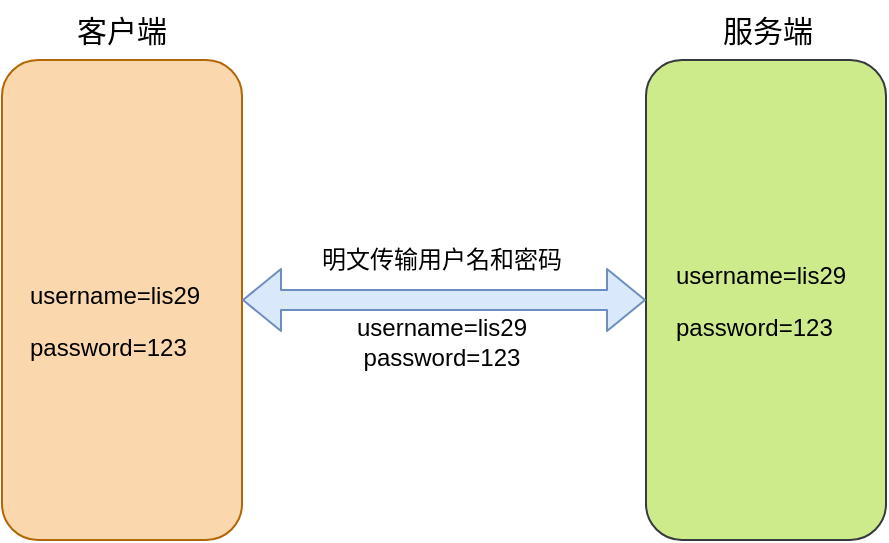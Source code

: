 <mxfile>
    <diagram id="f0R_gTmEbICUevjb02AO" name="http明文传输">
        <mxGraphModel dx="1058" dy="669" grid="1" gridSize="10" guides="1" tooltips="1" connect="1" arrows="1" fold="1" page="1" pageScale="1" pageWidth="827" pageHeight="1169" math="0" shadow="0">
            <root>
                <mxCell id="kDPMOWYQrUD8QyIsPTHs-0"/>
                <mxCell id="kDPMOWYQrUD8QyIsPTHs-1" parent="kDPMOWYQrUD8QyIsPTHs-0"/>
                <mxCell id="QmeGcUXVcKmXf-QaNLtk-20" style="edgeStyle=none;html=1;exitX=0.5;exitY=1;exitDx=0;exitDy=0;entryX=0.5;entryY=0;entryDx=0;entryDy=0;fontSize=14;fontColor=#99FF99;" parent="kDPMOWYQrUD8QyIsPTHs-1" edge="1">
                    <mxGeometry relative="1" as="geometry">
                        <mxPoint x="140" y="441" as="targetPoint"/>
                    </mxGeometry>
                </mxCell>
                <mxCell id="JwDkUBS2097RfAlYIRlh-12" value="" style="edgeStyle=none;html=1;fontColor=#000000;" parent="kDPMOWYQrUD8QyIsPTHs-1" edge="1">
                    <mxGeometry relative="1" as="geometry">
                        <mxPoint x="140" y="546" as="targetPoint"/>
                    </mxGeometry>
                </mxCell>
                <mxCell id="MqwLXj8ViMFqXoTFp2Kj-26" style="edgeStyle=none;html=1;exitX=0.5;exitY=1;exitDx=0;exitDy=0;entryX=0.5;entryY=0;entryDx=0;entryDy=0;fontSize=14;fontColor=#99FF99;" parent="kDPMOWYQrUD8QyIsPTHs-1" edge="1">
                    <mxGeometry relative="1" as="geometry">
                        <mxPoint x="140" y="1160" as="sourcePoint"/>
                    </mxGeometry>
                </mxCell>
                <mxCell id="u8HqMPcDj2HlJXuu4ofR-6" value="" style="rounded=1;whiteSpace=wrap;html=1;fillColor=#fad7ac;strokeColor=#b46504;" parent="kDPMOWYQrUD8QyIsPTHs-1" vertex="1">
                    <mxGeometry x="80" y="160" width="120" height="240" as="geometry"/>
                </mxCell>
                <mxCell id="u8HqMPcDj2HlJXuu4ofR-7" value="" style="rounded=1;whiteSpace=wrap;html=1;fillColor=#cdeb8b;strokeColor=#36393d;" parent="kDPMOWYQrUD8QyIsPTHs-1" vertex="1">
                    <mxGeometry x="402" y="160" width="120" height="240" as="geometry"/>
                </mxCell>
                <mxCell id="u8HqMPcDj2HlJXuu4ofR-8" value="&lt;font style=&quot;font-size: 15px&quot;&gt;客户端&lt;/font&gt;" style="text;html=1;strokeColor=none;fillColor=none;align=center;verticalAlign=middle;whiteSpace=wrap;rounded=0;dashed=1;strokeWidth=6;" parent="kDPMOWYQrUD8QyIsPTHs-1" vertex="1">
                    <mxGeometry x="94" y="130" width="92" height="30" as="geometry"/>
                </mxCell>
                <mxCell id="u8HqMPcDj2HlJXuu4ofR-9" value="&lt;font style=&quot;font-size: 15px&quot;&gt;服务端&lt;/font&gt;" style="text;html=1;strokeColor=none;fillColor=none;align=center;verticalAlign=middle;whiteSpace=wrap;rounded=0;dashed=1;" parent="kDPMOWYQrUD8QyIsPTHs-1" vertex="1">
                    <mxGeometry x="424" y="130" width="78" height="30" as="geometry"/>
                </mxCell>
                <mxCell id="u8HqMPcDj2HlJXuu4ofR-10" value="" style="shape=flexArrow;endArrow=classic;startArrow=classic;html=1;fontColor=#000000;exitX=1;exitY=0.5;exitDx=0;exitDy=0;entryX=0;entryY=0.5;entryDx=0;entryDy=0;fillColor=#dae8fc;strokeColor=#6c8ebf;" parent="kDPMOWYQrUD8QyIsPTHs-1" source="u8HqMPcDj2HlJXuu4ofR-6" target="u8HqMPcDj2HlJXuu4ofR-7" edge="1">
                    <mxGeometry width="100" height="100" relative="1" as="geometry">
                        <mxPoint x="370" y="340" as="sourcePoint"/>
                        <mxPoint x="470" y="240" as="targetPoint"/>
                    </mxGeometry>
                </mxCell>
                <mxCell id="u8HqMPcDj2HlJXuu4ofR-11" value="&lt;h1&gt;&lt;br&gt;&lt;/h1&gt;&lt;p&gt;username=lis29&lt;/p&gt;&lt;p&gt;password=123&lt;/p&gt;" style="text;html=1;strokeColor=none;fillColor=none;spacing=5;spacingTop=-20;whiteSpace=wrap;overflow=hidden;rounded=0;" parent="kDPMOWYQrUD8QyIsPTHs-1" vertex="1">
                    <mxGeometry x="89" y="220" width="102" height="110" as="geometry"/>
                </mxCell>
                <mxCell id="u8HqMPcDj2HlJXuu4ofR-12" value="明文传输用户名和密码" style="text;html=1;strokeColor=none;fillColor=none;align=center;verticalAlign=middle;whiteSpace=wrap;rounded=0;" parent="kDPMOWYQrUD8QyIsPTHs-1" vertex="1">
                    <mxGeometry x="230" y="245" width="140" height="30" as="geometry"/>
                </mxCell>
                <mxCell id="u8HqMPcDj2HlJXuu4ofR-13" value="username=lis29&lt;br&gt;password=123" style="text;html=1;strokeColor=none;fillColor=none;align=center;verticalAlign=middle;whiteSpace=wrap;rounded=0;" parent="kDPMOWYQrUD8QyIsPTHs-1" vertex="1">
                    <mxGeometry x="230" y="291" width="140" height="20" as="geometry"/>
                </mxCell>
                <mxCell id="u8HqMPcDj2HlJXuu4ofR-14" value="&lt;h1 style=&quot;font-size: 20px&quot;&gt;&lt;br&gt;&lt;/h1&gt;&lt;p&gt;username=lis29&lt;/p&gt;&lt;p&gt;password=123&lt;/p&gt;" style="text;html=1;strokeColor=none;fillColor=none;spacing=5;spacingTop=-20;whiteSpace=wrap;overflow=hidden;rounded=0;" parent="kDPMOWYQrUD8QyIsPTHs-1" vertex="1">
                    <mxGeometry x="412" y="220" width="102" height="110" as="geometry"/>
                </mxCell>
            </root>
        </mxGraphModel>
    </diagram>
    <diagram id="Bb5UH5oScr2iUsbMLmqz" name="http-加密传输">
        <mxGraphModel dx="1058" dy="669" grid="1" gridSize="10" guides="1" tooltips="1" connect="1" arrows="1" fold="1" page="1" pageScale="1" pageWidth="827" pageHeight="1169" math="0" shadow="0">
            <root>
                <mxCell id="EFW5W2NrGuyKSoSThX-a-0"/>
                <mxCell id="EFW5W2NrGuyKSoSThX-a-1" parent="EFW5W2NrGuyKSoSThX-a-0"/>
                <mxCell id="3WDAcdlpK_mjvpG0VDG6-2" value="" style="group" parent="EFW5W2NrGuyKSoSThX-a-1" vertex="1" connectable="0">
                    <mxGeometry x="480" y="127" width="160" height="453" as="geometry"/>
                </mxCell>
                <mxCell id="ChGpBfIFJlBOFBZ_2Z4m-1" value="" style="rounded=1;whiteSpace=wrap;html=1;fillColor=#cdeb8b;strokeColor=#36393d;" parent="3WDAcdlpK_mjvpG0VDG6-2" vertex="1">
                    <mxGeometry y="33" width="160" height="420" as="geometry"/>
                </mxCell>
                <mxCell id="ChGpBfIFJlBOFBZ_2Z4m-3" value="&lt;font style=&quot;font-size: 15px&quot;&gt;服务端&lt;/font&gt;" style="text;html=1;strokeColor=none;fillColor=none;align=center;verticalAlign=middle;whiteSpace=wrap;rounded=0;dashed=1;" parent="3WDAcdlpK_mjvpG0VDG6-2" vertex="1">
                    <mxGeometry x="40" width="78" height="30" as="geometry"/>
                </mxCell>
                <mxCell id="3WDAcdlpK_mjvpG0VDG6-1" value="" style="group" parent="EFW5W2NrGuyKSoSThX-a-1" vertex="1" connectable="0">
                    <mxGeometry x="40" y="130" width="160" height="450" as="geometry"/>
                </mxCell>
                <mxCell id="ChGpBfIFJlBOFBZ_2Z4m-0" value="" style="rounded=1;whiteSpace=wrap;html=1;fillColor=#fad7ac;strokeColor=#b46504;" parent="3WDAcdlpK_mjvpG0VDG6-1" vertex="1">
                    <mxGeometry y="30" width="160" height="420" as="geometry"/>
                </mxCell>
                <mxCell id="ChGpBfIFJlBOFBZ_2Z4m-2" value="&lt;font style=&quot;font-size: 15px&quot;&gt;客户端&lt;/font&gt;" style="text;html=1;strokeColor=none;fillColor=none;align=center;verticalAlign=middle;whiteSpace=wrap;rounded=0;dashed=1;strokeWidth=6;" parent="3WDAcdlpK_mjvpG0VDG6-1" vertex="1">
                    <mxGeometry x="34" width="92" height="30" as="geometry"/>
                </mxCell>
                <mxCell id="ChGpBfIFJlBOFBZ_2Z4m-4" value="" style="shape=flexArrow;endArrow=classic;startArrow=classic;html=1;fontColor=#000000;exitX=1;exitY=0.5;exitDx=0;exitDy=0;entryX=0;entryY=0.5;entryDx=0;entryDy=0;fillColor=#dae8fc;strokeColor=#6c8ebf;" parent="EFW5W2NrGuyKSoSThX-a-1" source="BHALFJqdUESkbMurZ83P-0" target="BHALFJqdUESkbMurZ83P-1" edge="1">
                    <mxGeometry width="100" height="100" relative="1" as="geometry">
                        <mxPoint x="370" y="340" as="sourcePoint"/>
                        <mxPoint x="470" y="240" as="targetPoint"/>
                    </mxGeometry>
                </mxCell>
                <mxCell id="ChGpBfIFJlBOFBZ_2Z4m-6" value="传输加密后的数据" style="text;html=1;strokeColor=none;fillColor=none;align=center;verticalAlign=middle;whiteSpace=wrap;rounded=0;" parent="EFW5W2NrGuyKSoSThX-a-1" vertex="1">
                    <mxGeometry x="270" y="308" width="140" height="30" as="geometry"/>
                </mxCell>
                <mxCell id="ChGpBfIFJlBOFBZ_2Z4m-7" value="&lt;span style=&quot;color: rgb(255 , 0 , 0) ; font-size: 15px&quot;&gt;U2FsdGVkX19Frb...&lt;/span&gt;" style="text;html=1;strokeColor=none;fillColor=none;align=center;verticalAlign=middle;whiteSpace=wrap;rounded=0;" parent="EFW5W2NrGuyKSoSThX-a-1" vertex="1">
                    <mxGeometry x="270" y="326" width="140" height="20" as="geometry"/>
                </mxCell>
                <mxCell id="BHALFJqdUESkbMurZ83P-0" value="密钥key" style="rounded=1;whiteSpace=wrap;html=1;fontSize=15;strokeWidth=1;" parent="EFW5W2NrGuyKSoSThX-a-1" vertex="1">
                    <mxGeometry x="80" y="200" width="80" height="35" as="geometry"/>
                </mxCell>
                <mxCell id="BHALFJqdUESkbMurZ83P-1" value="密钥key" style="rounded=1;whiteSpace=wrap;html=1;fontSize=15;strokeWidth=1;" parent="EFW5W2NrGuyKSoSThX-a-1" vertex="1">
                    <mxGeometry x="520" y="200" width="80" height="35" as="geometry"/>
                </mxCell>
                <mxCell id="BHALFJqdUESkbMurZ83P-2" value="" style="shape=flexArrow;endArrow=classic;startArrow=classic;html=1;fontSize=15;exitX=1;exitY=0.5;exitDx=0;exitDy=0;entryX=0;entryY=0.5;entryDx=0;entryDy=0;fillColor=#dae8fc;strokeColor=#6c8ebf;" parent="EFW5W2NrGuyKSoSThX-a-1" source="BHALFJqdUESkbMurZ83P-3" target="BHALFJqdUESkbMurZ83P-4" edge="1">
                    <mxGeometry width="100" height="100" relative="1" as="geometry">
                        <mxPoint x="240" y="270" as="sourcePoint"/>
                        <mxPoint x="340" y="170" as="targetPoint"/>
                    </mxGeometry>
                </mxCell>
                <mxCell id="BHALFJqdUESkbMurZ83P-3" value="使用&lt;font color=&quot;#4d9900&quot;&gt;对称密钥&lt;/font&gt;&lt;b&gt;&lt;font color=&quot;#ff3333&quot;&gt;加密&lt;/font&gt;&lt;/b&gt;&lt;br&gt;username=lis29&lt;br&gt;password=123&lt;br&gt;得到&lt;br&gt;&lt;span style=&quot;font-size: 15px&quot;&gt;&lt;font color=&quot;#ff0000&quot;&gt;U2FsdGVkX19Frb...&lt;/font&gt;&lt;/span&gt;" style="rounded=1;whiteSpace=wrap;html=1;fontSize=15;strokeWidth=1;" parent="EFW5W2NrGuyKSoSThX-a-1" vertex="1">
                    <mxGeometry x="50" y="291" width="140" height="119" as="geometry"/>
                </mxCell>
                <mxCell id="BHALFJqdUESkbMurZ83P-4" value="使用&lt;font color=&quot;#4d9900&quot;&gt;对称密钥&lt;/font&gt;&lt;b&gt;&lt;font color=&quot;#ff3333&quot;&gt;解密&lt;/font&gt;&lt;/b&gt;&lt;br&gt;&lt;span style=&quot;color: rgb(255 , 0 , 0)&quot;&gt;U2FsdGVkX19Frb...&lt;br&gt;&lt;/span&gt;得到&lt;br&gt;username=lis29&lt;br&gt;password=123&lt;br&gt;" style="rounded=1;whiteSpace=wrap;html=1;fontSize=15;strokeWidth=1;" parent="EFW5W2NrGuyKSoSThX-a-1" vertex="1">
                    <mxGeometry x="490" y="291" width="140" height="119" as="geometry"/>
                </mxCell>
                <mxCell id="BHALFJqdUESkbMurZ83P-5" value="" style="shape=flexArrow;endArrow=classic;startArrow=classic;html=1;fontSize=15;fillColor=#d5e8d4;strokeColor=#82b366;exitX=1;exitY=0.75;exitDx=0;exitDy=0;entryX=0;entryY=0.75;entryDx=0;entryDy=0;" parent="EFW5W2NrGuyKSoSThX-a-1" source="ChGpBfIFJlBOFBZ_2Z4m-0" target="ChGpBfIFJlBOFBZ_2Z4m-1" edge="1">
                    <mxGeometry width="100" height="100" relative="1" as="geometry">
                        <mxPoint x="250" y="590" as="sourcePoint"/>
                        <mxPoint x="470" y="520" as="targetPoint"/>
                    </mxGeometry>
                </mxCell>
                <mxCell id="BHALFJqdUESkbMurZ83P-7" value="使用对称密钥加密数据传输" style="edgeLabel;html=1;align=center;verticalAlign=middle;resizable=0;points=[];fontSize=15;fontColor=#000000;" parent="BHALFJqdUESkbMurZ83P-5" vertex="1" connectable="0">
                    <mxGeometry x="-0.116" y="-4" relative="1" as="geometry">
                        <mxPoint as="offset"/>
                    </mxGeometry>
                </mxCell>
                <mxCell id="BHALFJqdUESkbMurZ83P-8" value="" style="points=[[0,0.5,0],[0.24,0,0],[0.5,0.28,0],[0.995,0.475,0],[0.5,0.72,0],[0.24,1,0]];verticalLabelPosition=bottom;sketch=0;html=1;verticalAlign=top;aspect=fixed;align=center;pointerEvents=1;shape=mxgraph.cisco19.key;fillColor=#005073;strokeColor=none;fontSize=15;fontColor=#000000;" parent="EFW5W2NrGuyKSoSThX-a-1" vertex="1">
                    <mxGeometry x="60" y="210.75" width="30" height="13.5" as="geometry"/>
                </mxCell>
                <mxCell id="BHALFJqdUESkbMurZ83P-9" value="" style="points=[[0,0.5,0],[0.24,0,0],[0.5,0.28,0],[0.995,0.475,0],[0.5,0.72,0],[0.24,1,0]];verticalLabelPosition=bottom;sketch=0;html=1;verticalAlign=top;aspect=fixed;align=center;pointerEvents=1;shape=mxgraph.cisco19.key;fillColor=#005073;strokeColor=none;fontSize=15;fontColor=#000000;" parent="EFW5W2NrGuyKSoSThX-a-1" vertex="1">
                    <mxGeometry x="590" y="210.75" width="30" height="13.5" as="geometry"/>
                </mxCell>
            </root>
        </mxGraphModel>
    </diagram>
    <diagram id="_QZe3FXSOi4JfMUE-3lu" name="非对称加密密钥">
        <mxGraphModel dx="1098" dy="644" grid="1" gridSize="10" guides="1" tooltips="1" connect="1" arrows="1" fold="1" page="1" pageScale="1" pageWidth="827" pageHeight="1169" math="0" shadow="0">
            <root>
                <mxCell id="Fl-dLEOGC9dnKxpXnwQk-0"/>
                <mxCell id="Fl-dLEOGC9dnKxpXnwQk-1" parent="Fl-dLEOGC9dnKxpXnwQk-0"/>
                <mxCell id="-2Rf1Z14a78O3ZS_qZ8U-27" value="" style="group" parent="Fl-dLEOGC9dnKxpXnwQk-1" vertex="1" connectable="0">
                    <mxGeometry x="480" y="127" width="160" height="453" as="geometry"/>
                </mxCell>
                <mxCell id="-2Rf1Z14a78O3ZS_qZ8U-1" value="" style="rounded=1;whiteSpace=wrap;html=1;fillColor=#cdeb8b;strokeColor=#36393d;" parent="-2Rf1Z14a78O3ZS_qZ8U-27" vertex="1">
                    <mxGeometry y="33" width="160" height="420" as="geometry"/>
                </mxCell>
                <mxCell id="-2Rf1Z14a78O3ZS_qZ8U-2" value="&lt;font style=&quot;font-size: 15px&quot;&gt;服务端&lt;/font&gt;" style="text;html=1;strokeColor=none;fillColor=none;align=center;verticalAlign=middle;whiteSpace=wrap;rounded=0;dashed=1;" parent="-2Rf1Z14a78O3ZS_qZ8U-27" vertex="1">
                    <mxGeometry x="40" width="78" height="30" as="geometry"/>
                </mxCell>
                <mxCell id="-2Rf1Z14a78O3ZS_qZ8U-0" value="" style="group;fillColor=none;fontColor=#333333;strokeColor=none;container=0;" parent="Fl-dLEOGC9dnKxpXnwQk-1" vertex="1" connectable="0">
                    <mxGeometry x="480" y="127" width="160" height="453" as="geometry"/>
                </mxCell>
                <mxCell id="-2Rf1Z14a78O3ZS_qZ8U-3" value="" style="group" parent="Fl-dLEOGC9dnKxpXnwQk-1" vertex="1" connectable="0">
                    <mxGeometry x="40" y="130" width="160" height="450" as="geometry"/>
                </mxCell>
                <mxCell id="-2Rf1Z14a78O3ZS_qZ8U-4" value="" style="rounded=1;whiteSpace=wrap;html=1;fillColor=#fad7ac;strokeColor=#b46504;" parent="-2Rf1Z14a78O3ZS_qZ8U-3" vertex="1">
                    <mxGeometry y="30" width="160" height="420" as="geometry"/>
                </mxCell>
                <mxCell id="-2Rf1Z14a78O3ZS_qZ8U-5" value="&lt;font style=&quot;font-size: 15px&quot;&gt;客户端&lt;/font&gt;" style="text;html=1;strokeColor=none;fillColor=none;align=center;verticalAlign=middle;whiteSpace=wrap;rounded=0;dashed=1;strokeWidth=6;" parent="-2Rf1Z14a78O3ZS_qZ8U-3" vertex="1">
                    <mxGeometry x="34" width="92" height="30" as="geometry"/>
                </mxCell>
                <mxCell id="-2Rf1Z14a78O3ZS_qZ8U-28" value="公钥" style="outlineConnect=0;dashed=0;verticalLabelPosition=bottom;verticalAlign=top;align=center;html=1;shape=mxgraph.aws3.data_encryption_key;fillColor=#CCCCCC;gradientColor=none;fontSize=15;fontColor=#000000;strokeWidth=1;aspect=fixed;labelBackgroundColor=none;" parent="-2Rf1Z14a78O3ZS_qZ8U-3" vertex="1">
                    <mxGeometry x="67.5" y="90" width="25" height="32.26" as="geometry"/>
                </mxCell>
                <mxCell id="-2Rf1Z14a78O3ZS_qZ8U-30" value="4.使用&lt;font color=&quot;#00cc00&quot;&gt;公钥&lt;/font&gt;加密&lt;br&gt;&lt;font color=&quot;#009900&quot;&gt;密钥key&lt;/font&gt;" style="whiteSpace=wrap;html=1;fontSize=15;rounded=1;strokeWidth=1;" parent="-2Rf1Z14a78O3ZS_qZ8U-3" vertex="1">
                    <mxGeometry x="20" y="240" width="120" height="60" as="geometry"/>
                </mxCell>
                <mxCell id="-2Rf1Z14a78O3ZS_qZ8U-34" value="" style="outlineConnect=0;dashed=0;verticalLabelPosition=bottom;verticalAlign=top;align=center;html=1;shape=mxgraph.aws3.data_encryption_key;fillColor=#CCCCCC;gradientColor=none;fontSize=15;fontColor=#000000;strokeWidth=1;aspect=fixed;labelBackgroundColor=none;" parent="-2Rf1Z14a78O3ZS_qZ8U-3" vertex="1">
                    <mxGeometry x="109" y="220" width="25" height="32.26" as="geometry"/>
                </mxCell>
                <mxCell id="-2Rf1Z14a78O3ZS_qZ8U-31" value="" style="edgeStyle=none;html=1;fontSize=15;fontColor=#00CC00;" parent="Fl-dLEOGC9dnKxpXnwQk-1" source="-2Rf1Z14a78O3ZS_qZ8U-12" target="-2Rf1Z14a78O3ZS_qZ8U-30" edge="1">
                    <mxGeometry relative="1" as="geometry"/>
                </mxCell>
                <mxCell id="-2Rf1Z14a78O3ZS_qZ8U-12" value="3.生成对称加密用的&lt;br&gt;&lt;font color=&quot;#00cc00&quot;&gt;密钥key&lt;/font&gt;" style="rounded=1;whiteSpace=wrap;html=1;fontSize=15;strokeWidth=1;" parent="Fl-dLEOGC9dnKxpXnwQk-1" vertex="1">
                    <mxGeometry x="50" y="291" width="140" height="49" as="geometry"/>
                </mxCell>
                <mxCell id="-2Rf1Z14a78O3ZS_qZ8U-14" value="" style="shape=flexArrow;endArrow=classic;startArrow=classic;html=1;fontSize=15;fillColor=#d5e8d4;strokeColor=#82b366;" parent="Fl-dLEOGC9dnKxpXnwQk-1" edge="1">
                    <mxGeometry width="100" height="100" relative="1" as="geometry">
                        <mxPoint x="210" y="516" as="sourcePoint"/>
                        <mxPoint x="470" y="516" as="targetPoint"/>
                    </mxGeometry>
                </mxCell>
                <mxCell id="-2Rf1Z14a78O3ZS_qZ8U-19" value="" style="endArrow=classic;html=1;fontSize=15;fontColor=#000000;" parent="Fl-dLEOGC9dnKxpXnwQk-1" edge="1">
                    <mxGeometry width="50" height="50" relative="1" as="geometry">
                        <mxPoint x="210" y="210" as="sourcePoint"/>
                        <mxPoint x="470" y="210" as="targetPoint"/>
                    </mxGeometry>
                </mxCell>
                <mxCell id="-2Rf1Z14a78O3ZS_qZ8U-20" value="1.客户端发送请求" style="text;html=1;strokeColor=none;fillColor=none;align=center;verticalAlign=middle;whiteSpace=wrap;rounded=0;fontSize=15;fontColor=#000000;" parent="Fl-dLEOGC9dnKxpXnwQk-1" vertex="1">
                    <mxGeometry x="230" y="180" width="150" height="30" as="geometry"/>
                </mxCell>
                <mxCell id="-2Rf1Z14a78O3ZS_qZ8U-21" value="" style="endArrow=classic;html=1;fontSize=15;fontColor=#000000;" parent="Fl-dLEOGC9dnKxpXnwQk-1" edge="1">
                    <mxGeometry width="50" height="50" relative="1" as="geometry">
                        <mxPoint x="470" y="240" as="sourcePoint"/>
                        <mxPoint x="210" y="240" as="targetPoint"/>
                    </mxGeometry>
                </mxCell>
                <mxCell id="-2Rf1Z14a78O3ZS_qZ8U-22" value="2.服务端返回&lt;font color=&quot;#009900&quot;&gt;公钥&lt;/font&gt;" style="text;html=1;strokeColor=none;fillColor=none;align=center;verticalAlign=middle;whiteSpace=wrap;rounded=0;fontSize=15;fontColor=#000000;" parent="Fl-dLEOGC9dnKxpXnwQk-1" vertex="1">
                    <mxGeometry x="310" y="216" width="150" height="30" as="geometry"/>
                </mxCell>
                <mxCell id="-2Rf1Z14a78O3ZS_qZ8U-23" value="公钥" style="outlineConnect=0;dashed=0;verticalLabelPosition=bottom;verticalAlign=top;align=center;html=1;shape=mxgraph.aws3.data_encryption_key;fillColor=#CCCCCC;gradientColor=none;fontSize=15;fontColor=#000000;strokeWidth=1;aspect=fixed;labelBackgroundColor=none;" parent="Fl-dLEOGC9dnKxpXnwQk-1" vertex="1">
                    <mxGeometry x="510" y="180" width="25" height="32.26" as="geometry"/>
                </mxCell>
                <mxCell id="-2Rf1Z14a78O3ZS_qZ8U-24" value="&lt;font color=&quot;#ff9999&quot;&gt;私钥&lt;/font&gt;" style="points=[[0,0.5,0],[0.24,0,0],[0.5,0.28,0],[0.995,0.475,0],[0.5,0.72,0],[0.24,1,0]];verticalLabelPosition=bottom;sketch=0;html=1;verticalAlign=top;aspect=fixed;align=center;pointerEvents=1;shape=mxgraph.cisco19.key;fillColor=#005073;strokeColor=none;fontSize=15;fontColor=#000000;" parent="Fl-dLEOGC9dnKxpXnwQk-1" vertex="1">
                    <mxGeometry x="580" y="192.61" width="30" height="13.5" as="geometry"/>
                </mxCell>
                <mxCell id="-2Rf1Z14a78O3ZS_qZ8U-29" value="" style="edgeStyle=none;html=1;fontSize=15;fontColor=#00CC00;" parent="Fl-dLEOGC9dnKxpXnwQk-1" source="-2Rf1Z14a78O3ZS_qZ8U-28" target="-2Rf1Z14a78O3ZS_qZ8U-12" edge="1">
                    <mxGeometry relative="1" as="geometry"/>
                </mxCell>
                <mxCell id="-2Rf1Z14a78O3ZS_qZ8U-32" value="" style="endArrow=classic;html=1;fontSize=15;fontColor=#009900;" parent="Fl-dLEOGC9dnKxpXnwQk-1" edge="1">
                    <mxGeometry width="50" height="50" relative="1" as="geometry">
                        <mxPoint x="210" y="400" as="sourcePoint"/>
                        <mxPoint x="470" y="400" as="targetPoint"/>
                    </mxGeometry>
                </mxCell>
                <mxCell id="-2Rf1Z14a78O3ZS_qZ8U-33" value="&lt;font color=&quot;#000000&quot;&gt;3.把加密后的公钥发送给服务端&lt;/font&gt;" style="text;html=1;strokeColor=none;fillColor=none;align=center;verticalAlign=middle;whiteSpace=wrap;rounded=0;labelBackgroundColor=none;fontSize=15;fontColor=#009900;" parent="Fl-dLEOGC9dnKxpXnwQk-1" vertex="1">
                    <mxGeometry x="230" y="370" width="210" height="30" as="geometry"/>
                </mxCell>
                <mxCell id="-2Rf1Z14a78O3ZS_qZ8U-35" value="使用私钥解密，得到&lt;font color=&quot;#009900&quot;&gt;密钥key&lt;/font&gt;" style="rounded=1;whiteSpace=wrap;html=1;labelBackgroundColor=none;fontSize=15;fontColor=#000000;strokeWidth=1;fillColor=#FFFFFF;" parent="Fl-dLEOGC9dnKxpXnwQk-1" vertex="1">
                    <mxGeometry x="500" y="370" width="120" height="60" as="geometry"/>
                </mxCell>
                <mxCell id="-2Rf1Z14a78O3ZS_qZ8U-36" value="" style="points=[[0,0.5,0],[0.24,0,0],[0.5,0.28,0],[0.995,0.475,0],[0.5,0.72,0],[0.24,1,0]];verticalLabelPosition=bottom;sketch=0;html=1;verticalAlign=top;aspect=fixed;align=center;pointerEvents=1;shape=mxgraph.cisco19.key;fillColor=#005073;strokeColor=none;fontSize=15;fontColor=#000000;" parent="Fl-dLEOGC9dnKxpXnwQk-1" vertex="1">
                    <mxGeometry x="600" y="378.25" width="30" height="13.5" as="geometry"/>
                </mxCell>
                <mxCell id="-2Rf1Z14a78O3ZS_qZ8U-37" value="&lt;span style=&quot;color: rgb(0 , 0 , 0) ; background-color: rgb(255 , 255 , 255)&quot;&gt;双方都使用对称&lt;/span&gt;&lt;span style=&quot;background-color: rgb(255 , 255 , 255)&quot;&gt;密钥key&lt;/span&gt;&lt;span style=&quot;color: rgb(0 , 0 , 0) ; background-color: rgb(255 , 255 , 255)&quot;&gt;加密数据传输&lt;/span&gt;" style="text;html=1;strokeColor=none;fillColor=none;align=center;verticalAlign=middle;whiteSpace=wrap;rounded=0;labelBackgroundColor=none;fontSize=15;fontColor=#009900;" parent="Fl-dLEOGC9dnKxpXnwQk-1" vertex="1">
                    <mxGeometry x="260" y="476" width="180" height="30" as="geometry"/>
                </mxCell>
                <mxCell id="-2Rf1Z14a78O3ZS_qZ8U-39" value="" style="rounded=1;whiteSpace=wrap;html=1;labelBackgroundColor=none;fontSize=15;strokeWidth=3;fillColor=none;dashed=1;strokeColor=#FF3333;" parent="Fl-dLEOGC9dnKxpXnwQk-1" vertex="1">
                    <mxGeometry x="10" y="280" width="660" height="170" as="geometry"/>
                </mxCell>
                <mxCell id="-2Rf1Z14a78O3ZS_qZ8U-40" value="&lt;font color=&quot;#ff3333&quot;&gt;非对称加密&lt;/font&gt;" style="text;html=1;strokeColor=none;fillColor=none;align=center;verticalAlign=middle;whiteSpace=wrap;rounded=0;dashed=1;labelBackgroundColor=none;fontSize=15;fontColor=#009900;" parent="Fl-dLEOGC9dnKxpXnwQk-1" vertex="1">
                    <mxGeometry x="650" y="325" width="20" height="80" as="geometry"/>
                </mxCell>
                <mxCell id="-2Rf1Z14a78O3ZS_qZ8U-42" value="对称加密" style="text;html=1;strokeColor=none;fillColor=none;align=center;verticalAlign=middle;whiteSpace=wrap;rounded=0;dashed=1;labelBackgroundColor=none;fontSize=15;fontColor=#009900;" parent="Fl-dLEOGC9dnKxpXnwQk-1" vertex="1">
                    <mxGeometry x="650" y="459" width="20" height="80" as="geometry"/>
                </mxCell>
                <mxCell id="CogkDtqkAtgY9vAWxXua-0" value="U2FsdGVkX19Frb..." style="text;html=1;strokeColor=none;fillColor=none;align=center;verticalAlign=middle;whiteSpace=wrap;rounded=0;dashed=1;labelBackgroundColor=none;fontSize=15;fontColor=#009900;" parent="Fl-dLEOGC9dnKxpXnwQk-1" vertex="1">
                    <mxGeometry x="277.5" y="514" width="145" height="30" as="geometry"/>
                </mxCell>
                <mxCell id="-2Rf1Z14a78O3ZS_qZ8U-41" value="" style="rounded=1;whiteSpace=wrap;html=1;labelBackgroundColor=none;fontSize=15;strokeWidth=3;fillColor=none;dashed=1;strokeColor=#009900;" parent="Fl-dLEOGC9dnKxpXnwQk-1" vertex="1">
                    <mxGeometry x="15" y="462" width="658" height="80" as="geometry"/>
                </mxCell>
            </root>
        </mxGraphModel>
    </diagram>
    <diagram id="nxaXClEO82PNWHJ4MF7U" name="数字证书">
        <mxGraphModel dx="1058" dy="1838" grid="1" gridSize="10" guides="1" tooltips="1" connect="1" arrows="1" fold="1" page="1" pageScale="1" pageWidth="827" pageHeight="1169" math="0" shadow="0">
            <root>
                <mxCell id="KNbKfcj0ByzgtPQi81Zi-0"/>
                <mxCell id="KNbKfcj0ByzgtPQi81Zi-1" parent="KNbKfcj0ByzgtPQi81Zi-0"/>
                <mxCell id="KNbKfcj0ByzgtPQi81Zi-2" value="" style="group" parent="KNbKfcj0ByzgtPQi81Zi-1" vertex="1" connectable="0">
                    <mxGeometry x="480" y="127" width="283.66" height="693" as="geometry"/>
                </mxCell>
                <mxCell id="KNbKfcj0ByzgtPQi81Zi-3" value="" style="rounded=1;whiteSpace=wrap;html=1;fillColor=#cdeb8b;strokeColor=#36393d;" parent="KNbKfcj0ByzgtPQi81Zi-2" vertex="1">
                    <mxGeometry y="50.483" width="160" height="642.517" as="geometry"/>
                </mxCell>
                <mxCell id="KNbKfcj0ByzgtPQi81Zi-4" value="&lt;font style=&quot;font-size: 15px&quot;&gt;服务端&lt;/font&gt;" style="text;html=1;strokeColor=none;fillColor=none;align=center;verticalAlign=middle;whiteSpace=wrap;rounded=0;dashed=1;" parent="KNbKfcj0ByzgtPQi81Zi-2" vertex="1">
                    <mxGeometry x="40" width="78" height="45.894" as="geometry"/>
                </mxCell>
                <mxCell id="EgCYse1dmR37h_jSkXgq-10" value="" style="edgeStyle=none;html=1;fontSize=13;fontColor=#000000;" edge="1" parent="KNbKfcj0ByzgtPQi81Zi-2" source="KNbKfcj0ByzgtPQi81Zi-24" target="EgCYse1dmR37h_jSkXgq-9">
                    <mxGeometry relative="1" as="geometry"/>
                </mxCell>
                <mxCell id="KNbKfcj0ByzgtPQi81Zi-24" value="使用私钥解密，得到&lt;font color=&quot;#009900&quot; style=&quot;font-size: 13px&quot;&gt;密钥session key&lt;/font&gt;" style="rounded=1;whiteSpace=wrap;html=1;labelBackgroundColor=none;fontSize=13;fontColor=#000000;strokeWidth=1;fillColor=#FFFFFF;" parent="KNbKfcj0ByzgtPQi81Zi-2" vertex="1">
                    <mxGeometry x="20" y="419.217" width="120" height="63.675" as="geometry"/>
                </mxCell>
                <mxCell id="KNbKfcj0ByzgtPQi81Zi-25" value="" style="points=[[0,0.5,0],[0.24,0,0],[0.5,0.28,0],[0.995,0.475,0],[0.5,0.72,0],[0.24,1,0]];verticalLabelPosition=bottom;sketch=0;html=1;verticalAlign=top;aspect=fixed;align=center;pointerEvents=1;shape=mxgraph.cisco19.key;fillColor=#005073;strokeColor=none;fontSize=15;fontColor=#000000;" parent="KNbKfcj0ByzgtPQi81Zi-2" vertex="1">
                    <mxGeometry x="120" y="419.217" width="30" height="13.5" as="geometry"/>
                </mxCell>
                <mxCell id="EgCYse1dmR37h_jSkXgq-9" value="使用&lt;font color=&quot;#009900&quot; style=&quot;font-size: 13px&quot;&gt;密钥session key&lt;/font&gt;&lt;font style=&quot;font-size: 13px&quot;&gt;加密数据&lt;/font&gt;" style="rounded=1;whiteSpace=wrap;html=1;labelBackgroundColor=none;fontSize=13;fontColor=#000000;strokeWidth=1;fillColor=#FFFFFF;" vertex="1" parent="KNbKfcj0ByzgtPQi81Zi-2">
                    <mxGeometry x="19" y="520.037" width="120" height="63.675" as="geometry"/>
                </mxCell>
                <mxCell id="30XupnKLgLEjY0uBtqIm-1" value="&lt;font color=&quot;#000000&quot;&gt;非对称加密&lt;/font&gt;" style="text;html=1;strokeColor=none;fillColor=none;align=center;verticalAlign=middle;whiteSpace=wrap;rounded=0;dashed=1;labelBackgroundColor=none;fontSize=15;fontColor=#009900;" vertex="1" parent="KNbKfcj0ByzgtPQi81Zi-2">
                    <mxGeometry x="172" y="410" width="20" height="80" as="geometry"/>
                </mxCell>
                <mxCell id="EgCYse1dmR37h_jSkXgq-11" value="" style="group" vertex="1" connectable="0" parent="KNbKfcj0ByzgtPQi81Zi-2">
                    <mxGeometry x="30" y="63.354" width="33.66" height="78.057" as="geometry"/>
                </mxCell>
                <mxCell id="yZdFQXUKF2_PHL7l1gU2-1" value="" style="outlineConnect=0;dashed=0;verticalLabelPosition=bottom;verticalAlign=top;align=center;html=1;shape=mxgraph.aws3.data_encryption_key;fillColor=#CCCCCC;gradientColor=none;fontSize=15;fontColor=#000000;strokeWidth=1;labelBackgroundColor=none;" vertex="1" parent="EgCYse1dmR37h_jSkXgq-11">
                    <mxGeometry y="33.656" width="33.66" height="44.401" as="geometry"/>
                </mxCell>
                <mxCell id="yZdFQXUKF2_PHL7l1gU2-0" value="" style="sketch=0;points=[[0,0,0],[0.25,0,0],[0.5,0,0],[0.75,0,0],[1,0,0],[0,1,0],[0.25,1,0],[0.5,1,0],[0.75,1,0],[1,1,0],[0,0.25,0],[0,0.5,0],[0,0.75,0],[1,0.25,0],[1,0.5,0],[1,0.75,0]];outlineConnect=0;fontColor=#232F3E;gradientColor=#4D72F3;gradientDirection=north;fillColor=#3334B9;strokeColor=#ffffff;dashed=0;verticalLabelPosition=bottom;verticalAlign=top;align=center;html=1;fontSize=12;fontStyle=0;shape=mxgraph.aws4.resourceIcon;resIcon=mxgraph.aws4.training_certification;aspect=fixed;" vertex="1" parent="EgCYse1dmR37h_jSkXgq-11">
                    <mxGeometry width="33.66" height="33.66" as="geometry"/>
                </mxCell>
                <mxCell id="KNbKfcj0ByzgtPQi81Zi-5" value="" style="group;fillColor=none;fontColor=#333333;strokeColor=none;container=0;" parent="KNbKfcj0ByzgtPQi81Zi-1" vertex="1" connectable="0">
                    <mxGeometry x="480" y="127" width="160" height="453" as="geometry"/>
                </mxCell>
                <mxCell id="KNbKfcj0ByzgtPQi81Zi-6" value="" style="group;labelBackgroundColor=none;fontSize=13;" parent="KNbKfcj0ByzgtPQi81Zi-1" vertex="1" connectable="0">
                    <mxGeometry x="40" y="130" width="644" height="690" as="geometry"/>
                </mxCell>
                <mxCell id="KNbKfcj0ByzgtPQi81Zi-7" value="" style="rounded=1;whiteSpace=wrap;html=1;fillColor=#fad7ac;strokeColor=#b46504;" parent="KNbKfcj0ByzgtPQi81Zi-6" vertex="1">
                    <mxGeometry y="30" width="160" height="660" as="geometry"/>
                </mxCell>
                <mxCell id="KNbKfcj0ByzgtPQi81Zi-8" value="&lt;font style=&quot;font-size: 15px&quot;&gt;客户端&lt;/font&gt;" style="text;html=1;strokeColor=none;fillColor=none;align=center;verticalAlign=middle;whiteSpace=wrap;rounded=0;dashed=1;strokeWidth=6;" parent="KNbKfcj0ByzgtPQi81Zi-6" vertex="1">
                    <mxGeometry x="34" width="92" height="30" as="geometry"/>
                </mxCell>
                <mxCell id="KNbKfcj0ByzgtPQi81Zi-9" value="公钥" style="outlineConnect=0;dashed=0;verticalLabelPosition=bottom;verticalAlign=top;align=center;html=1;shape=mxgraph.aws3.data_encryption_key;fillColor=#CCCCCC;gradientColor=none;fontSize=15;fontColor=#000000;strokeWidth=1;aspect=fixed;labelBackgroundColor=none;" parent="KNbKfcj0ByzgtPQi81Zi-6" vertex="1">
                    <mxGeometry x="67.5" y="90" width="25" height="32.26" as="geometry"/>
                </mxCell>
                <mxCell id="yZdFQXUKF2_PHL7l1gU2-5" value="" style="group" vertex="1" connectable="0" parent="KNbKfcj0ByzgtPQi81Zi-6">
                    <mxGeometry x="63.17" y="80" width="33.66" height="65.001" as="geometry"/>
                </mxCell>
                <mxCell id="yZdFQXUKF2_PHL7l1gU2-6" value="" style="outlineConnect=0;dashed=0;verticalLabelPosition=bottom;verticalAlign=top;align=center;html=1;shape=mxgraph.aws3.data_encryption_key;fillColor=#CCCCCC;gradientColor=none;fontSize=15;fontColor=#000000;strokeWidth=1;labelBackgroundColor=none;" vertex="1" parent="yZdFQXUKF2_PHL7l1gU2-5">
                    <mxGeometry y="35.976" width="33.66" height="29.024" as="geometry"/>
                </mxCell>
                <mxCell id="yZdFQXUKF2_PHL7l1gU2-7" value="" style="sketch=0;points=[[0,0,0],[0.25,0,0],[0.5,0,0],[0.75,0,0],[1,0,0],[0,1,0],[0.25,1,0],[0.5,1,0],[0.75,1,0],[1,1,0],[0,0.25,0],[0,0.5,0],[0,0.75,0],[1,0.25,0],[1,0.5,0],[1,0.75,0]];outlineConnect=0;fontColor=#232F3E;gradientColor=#4D72F3;gradientDirection=north;fillColor=#3334B9;strokeColor=#ffffff;dashed=0;verticalLabelPosition=bottom;verticalAlign=top;align=center;html=1;fontSize=12;fontStyle=0;shape=mxgraph.aws4.resourceIcon;resIcon=mxgraph.aws4.training_certification;aspect=fixed;" vertex="1" parent="yZdFQXUKF2_PHL7l1gU2-5">
                    <mxGeometry width="33.66" height="33.66" as="geometry"/>
                </mxCell>
                <mxCell id="EgCYse1dmR37h_jSkXgq-12" value="" style="group" vertex="1" connectable="0" parent="yZdFQXUKF2_PHL7l1gU2-5">
                    <mxGeometry y="-13.056" width="33.66" height="78.057" as="geometry"/>
                </mxCell>
                <mxCell id="EgCYse1dmR37h_jSkXgq-13" value="" style="outlineConnect=0;dashed=0;verticalLabelPosition=bottom;verticalAlign=top;align=center;html=1;shape=mxgraph.aws3.data_encryption_key;fillColor=#CCCCCC;gradientColor=none;fontSize=15;fontColor=#000000;strokeWidth=1;labelBackgroundColor=none;" vertex="1" parent="EgCYse1dmR37h_jSkXgq-12">
                    <mxGeometry y="33.656" width="33.66" height="44.401" as="geometry"/>
                </mxCell>
                <mxCell id="EgCYse1dmR37h_jSkXgq-14" value="" style="sketch=0;points=[[0,0,0],[0.25,0,0],[0.5,0,0],[0.75,0,0],[1,0,0],[0,1,0],[0.25,1,0],[0.5,1,0],[0.75,1,0],[1,1,0],[0,0.25,0],[0,0.5,0],[0,0.75,0],[1,0.25,0],[1,0.5,0],[1,0.75,0]];outlineConnect=0;fontColor=#232F3E;gradientColor=#4D72F3;gradientDirection=north;fillColor=#3334B9;strokeColor=#ffffff;dashed=0;verticalLabelPosition=bottom;verticalAlign=top;align=center;html=1;fontSize=12;fontStyle=0;shape=mxgraph.aws4.resourceIcon;resIcon=mxgraph.aws4.training_certification;aspect=fixed;" vertex="1" parent="EgCYse1dmR37h_jSkXgq-12">
                    <mxGeometry width="33.66" height="33.66" as="geometry"/>
                </mxCell>
                <mxCell id="yZdFQXUKF2_PHL7l1gU2-17" value="" style="edgeStyle=none;html=1;fontColor=#FF3333;entryX=0.5;entryY=0;entryDx=0;entryDy=0;" edge="1" parent="KNbKfcj0ByzgtPQi81Zi-6" source="yZdFQXUKF2_PHL7l1gU2-9" target="yZdFQXUKF2_PHL7l1gU2-16">
                    <mxGeometry relative="1" as="geometry"/>
                </mxCell>
                <mxCell id="yZdFQXUKF2_PHL7l1gU2-20" value="YES" style="edgeLabel;html=1;align=center;verticalAlign=middle;resizable=0;points=[];fontColor=#009900;" vertex="1" connectable="0" parent="yZdFQXUKF2_PHL7l1gU2-17">
                    <mxGeometry x="-0.358" y="4" relative="1" as="geometry">
                        <mxPoint as="offset"/>
                    </mxGeometry>
                </mxCell>
                <mxCell id="yZdFQXUKF2_PHL7l1gU2-9" value="&lt;font color=&quot;#000000&quot;&gt;验证证书的合法性&lt;/font&gt;" style="rhombus;whiteSpace=wrap;html=1;labelBackgroundColor=none;fontColor=#009900;" vertex="1" parent="KNbKfcj0ByzgtPQi81Zi-6">
                    <mxGeometry x="40" y="240" width="80" height="80" as="geometry"/>
                </mxCell>
                <mxCell id="yZdFQXUKF2_PHL7l1gU2-12" value="&lt;font color=&quot;#ff3333&quot;&gt;提示HTTPS警告&lt;/font&gt;" style="rounded=1;whiteSpace=wrap;html=1;labelBackgroundColor=none;fontColor=#000000;" vertex="1" parent="KNbKfcj0ByzgtPQi81Zi-6">
                    <mxGeometry x="160" y="265" width="100" height="30" as="geometry"/>
                </mxCell>
                <mxCell id="yZdFQXUKF2_PHL7l1gU2-13" value="" style="edgeStyle=none;html=1;fontColor=#FF3333;" edge="1" parent="KNbKfcj0ByzgtPQi81Zi-6" source="yZdFQXUKF2_PHL7l1gU2-9" target="yZdFQXUKF2_PHL7l1gU2-12">
                    <mxGeometry relative="1" as="geometry"/>
                </mxCell>
                <mxCell id="yZdFQXUKF2_PHL7l1gU2-15" value="NO" style="edgeLabel;html=1;align=center;verticalAlign=middle;resizable=0;points=[];fontColor=#FF3333;" vertex="1" connectable="0" parent="yZdFQXUKF2_PHL7l1gU2-13">
                    <mxGeometry x="-0.183" y="2" relative="1" as="geometry">
                        <mxPoint as="offset"/>
                    </mxGeometry>
                </mxCell>
                <mxCell id="yZdFQXUKF2_PHL7l1gU2-19" value="" style="edgeStyle=none;html=1;fontColor=#009900;" edge="1" parent="KNbKfcj0ByzgtPQi81Zi-6" source="yZdFQXUKF2_PHL7l1gU2-16" target="yZdFQXUKF2_PHL7l1gU2-18">
                    <mxGeometry relative="1" as="geometry"/>
                </mxCell>
                <mxCell id="yZdFQXUKF2_PHL7l1gU2-16" value="&lt;font style=&quot;font-size: 13px&quot;&gt;&lt;span style=&quot;color: rgb(0 , 0 , 0)&quot;&gt;取出&lt;/span&gt;&lt;font color=&quot;#009900&quot; style=&quot;font-size: 13px&quot;&gt;公钥&lt;/font&gt;&lt;/font&gt;" style="rounded=1;whiteSpace=wrap;html=1;labelBackgroundColor=none;fontColor=#FF3333;" vertex="1" parent="KNbKfcj0ByzgtPQi81Zi-6">
                    <mxGeometry x="20" y="360" width="120" height="30" as="geometry"/>
                </mxCell>
                <mxCell id="KNbKfcj0ByzgtPQi81Zi-11" value="" style="outlineConnect=0;dashed=0;verticalLabelPosition=bottom;verticalAlign=top;align=center;html=1;shape=mxgraph.aws3.data_encryption_key;fillColor=#CCCCCC;gradientColor=none;fontSize=15;fontColor=#000000;strokeWidth=1;aspect=fixed;labelBackgroundColor=#CCCCCC;" parent="KNbKfcj0ByzgtPQi81Zi-6" vertex="1">
                    <mxGeometry x="115.0" y="357.74" width="25" height="32.26" as="geometry"/>
                </mxCell>
                <mxCell id="yZdFQXUKF2_PHL7l1gU2-18" value="生成对称秘钥session key&lt;br style=&quot;font-size: 13px;&quot;&gt;使用&lt;font color=&quot;#009900&quot; style=&quot;font-size: 13px;&quot;&gt;公钥&lt;/font&gt;加密&lt;font color=&quot;#009900&quot; style=&quot;font-size: 13px;&quot;&gt;session key&lt;/font&gt;" style="rounded=1;whiteSpace=wrap;html=1;labelBackgroundColor=none;fontColor=#000000;fontSize=13;" vertex="1" parent="KNbKfcj0ByzgtPQi81Zi-6">
                    <mxGeometry x="10" y="425" width="140" height="65" as="geometry"/>
                </mxCell>
                <mxCell id="KNbKfcj0ByzgtPQi81Zi-22" value="" style="endArrow=classic;html=1;fontSize=15;fontColor=#009900;" parent="KNbKfcj0ByzgtPQi81Zi-6" edge="1">
                    <mxGeometry width="50" height="50" relative="1" as="geometry">
                        <mxPoint x="170" y="455" as="sourcePoint"/>
                        <mxPoint x="430" y="455" as="targetPoint"/>
                    </mxGeometry>
                </mxCell>
                <mxCell id="yZdFQXUKF2_PHL7l1gU2-21" value="&lt;font color=&quot;#000000&quot;&gt;发送&lt;/font&gt;公钥&lt;font color=&quot;#000000&quot;&gt;加密后的&lt;/font&gt;session key" style="text;html=1;strokeColor=none;fillColor=none;align=center;verticalAlign=middle;whiteSpace=wrap;rounded=0;labelBackgroundColor=none;fontColor=#009900;" vertex="1" parent="KNbKfcj0ByzgtPQi81Zi-6">
                    <mxGeometry x="210" y="425" width="170" height="30" as="geometry"/>
                </mxCell>
                <mxCell id="KNbKfcj0ByzgtPQi81Zi-14" value="" style="shape=flexArrow;endArrow=classic;startArrow=classic;html=1;fontSize=15;fillColor=#d5e8d4;strokeColor=#82b366;" parent="KNbKfcj0ByzgtPQi81Zi-6" edge="1">
                    <mxGeometry width="100" height="100" relative="1" as="geometry">
                        <mxPoint x="170" y="620" as="sourcePoint"/>
                        <mxPoint x="430" y="620" as="targetPoint"/>
                    </mxGeometry>
                </mxCell>
                <mxCell id="KNbKfcj0ByzgtPQi81Zi-26" value="&lt;span style=&quot;color: rgb(0 , 0 , 0) ; background-color: rgb(255 , 255 , 255)&quot;&gt;双方都使用对称&lt;/span&gt;&lt;span style=&quot;background-color: rgb(255 , 255 , 255)&quot;&gt;密钥key&lt;/span&gt;&lt;span style=&quot;color: rgb(0 , 0 , 0) ; background-color: rgb(255 , 255 , 255)&quot;&gt;加密数据传输&lt;/span&gt;" style="text;html=1;strokeColor=none;fillColor=none;align=center;verticalAlign=middle;whiteSpace=wrap;rounded=0;labelBackgroundColor=none;fontSize=15;fontColor=#009900;" parent="KNbKfcj0ByzgtPQi81Zi-6" vertex="1">
                    <mxGeometry x="220" y="580" width="180" height="30" as="geometry"/>
                </mxCell>
                <mxCell id="KNbKfcj0ByzgtPQi81Zi-30" value="&lt;font color=&quot;#000000&quot;&gt;U2FsdGVkX19Frb...&lt;/font&gt;" style="text;html=1;strokeColor=none;fillColor=none;align=center;verticalAlign=middle;whiteSpace=wrap;rounded=0;dashed=1;labelBackgroundColor=none;fontSize=15;fontColor=#009900;" parent="KNbKfcj0ByzgtPQi81Zi-6" vertex="1">
                    <mxGeometry x="222.5" y="620" width="145" height="30" as="geometry"/>
                </mxCell>
                <mxCell id="KNbKfcj0ByzgtPQi81Zi-31" value="" style="rounded=1;whiteSpace=wrap;html=1;labelBackgroundColor=none;fontSize=15;strokeWidth=3;fillColor=none;dashed=1;strokeColor=#009900;" parent="KNbKfcj0ByzgtPQi81Zi-6" vertex="1">
                    <mxGeometry x="-14" y="510" width="654" height="150" as="geometry"/>
                </mxCell>
                <mxCell id="KNbKfcj0ByzgtPQi81Zi-29" value="对称加密" style="text;html=1;strokeColor=none;fillColor=none;align=center;verticalAlign=middle;whiteSpace=wrap;rounded=0;dashed=1;labelBackgroundColor=none;fontSize=15;fontColor=#000000;" parent="KNbKfcj0ByzgtPQi81Zi-6" vertex="1">
                    <mxGeometry x="610" y="560" width="20" height="80" as="geometry"/>
                </mxCell>
                <mxCell id="30XupnKLgLEjY0uBtqIm-0" value="" style="rounded=1;whiteSpace=wrap;html=1;labelBackgroundColor=none;fontSize=15;strokeWidth=3;fillColor=none;dashed=1;strokeColor=#FF3333;" vertex="1" parent="KNbKfcj0ByzgtPQi81Zi-6">
                    <mxGeometry x="-20" y="400" width="660" height="100" as="geometry"/>
                </mxCell>
                <mxCell id="KNbKfcj0ByzgtPQi81Zi-20" value="私钥" style="points=[[0,0.5,0],[0.24,0,0],[0.5,0.28,0],[0.995,0.475,0],[0.5,0.72,0],[0.24,1,0]];verticalLabelPosition=bottom;sketch=0;html=1;verticalAlign=top;aspect=fixed;align=center;pointerEvents=1;shape=mxgraph.cisco19.key;fillColor=#005073;strokeColor=none;fontSize=15;fontColor=#000000;" parent="KNbKfcj0ByzgtPQi81Zi-6" vertex="1">
                    <mxGeometry x="550" y="76.497" width="30" height="13.5" as="geometry"/>
                </mxCell>
                <mxCell id="KNbKfcj0ByzgtPQi81Zi-12" value="" style="edgeStyle=none;html=1;fontSize=15;fontColor=#00CC00;" parent="KNbKfcj0ByzgtPQi81Zi-1" source="KNbKfcj0ByzgtPQi81Zi-13" edge="1">
                    <mxGeometry relative="1" as="geometry">
                        <mxPoint x="120" y="370" as="targetPoint"/>
                    </mxGeometry>
                </mxCell>
                <mxCell id="KNbKfcj0ByzgtPQi81Zi-13" value="3.解析证书，" style="rounded=1;whiteSpace=wrap;html=1;fontSize=13;strokeWidth=1;" parent="KNbKfcj0ByzgtPQi81Zi-1" vertex="1">
                    <mxGeometry x="50" y="291" width="140" height="29" as="geometry"/>
                </mxCell>
                <mxCell id="KNbKfcj0ByzgtPQi81Zi-15" value="" style="endArrow=classic;html=1;fontSize=15;fontColor=#000000;" parent="KNbKfcj0ByzgtPQi81Zi-1" edge="1">
                    <mxGeometry width="50" height="50" relative="1" as="geometry">
                        <mxPoint x="210" y="210" as="sourcePoint"/>
                        <mxPoint x="470" y="210" as="targetPoint"/>
                    </mxGeometry>
                </mxCell>
                <mxCell id="KNbKfcj0ByzgtPQi81Zi-16" value="1.客户端发送请求,www.baidu.com" style="text;html=1;strokeColor=none;fillColor=none;align=center;verticalAlign=middle;whiteSpace=wrap;rounded=0;fontSize=15;fontColor=#000000;" parent="KNbKfcj0ByzgtPQi81Zi-1" vertex="1">
                    <mxGeometry x="230" y="180" width="230" height="30" as="geometry"/>
                </mxCell>
                <mxCell id="KNbKfcj0ByzgtPQi81Zi-17" value="" style="endArrow=classic;html=1;fontSize=15;fontColor=#000000;" parent="KNbKfcj0ByzgtPQi81Zi-1" edge="1">
                    <mxGeometry width="50" height="50" relative="1" as="geometry">
                        <mxPoint x="470" y="240" as="sourcePoint"/>
                        <mxPoint x="210" y="240" as="targetPoint"/>
                    </mxGeometry>
                </mxCell>
                <mxCell id="KNbKfcj0ByzgtPQi81Zi-18" value="2.服务端返回&lt;font color=&quot;#009900&quot;&gt;数字证书&lt;/font&gt;" style="text;html=1;strokeColor=none;fillColor=none;align=center;verticalAlign=middle;whiteSpace=wrap;rounded=0;fontSize=15;fontColor=#000000;" parent="KNbKfcj0ByzgtPQi81Zi-1" vertex="1">
                    <mxGeometry x="270" y="216" width="190" height="30" as="geometry"/>
                </mxCell>
                <mxCell id="KNbKfcj0ByzgtPQi81Zi-21" value="" style="edgeStyle=none;html=1;fontSize=15;fontColor=#00CC00;" parent="KNbKfcj0ByzgtPQi81Zi-1" source="KNbKfcj0ByzgtPQi81Zi-9" target="KNbKfcj0ByzgtPQi81Zi-13" edge="1">
                    <mxGeometry relative="1" as="geometry"/>
                </mxCell>
                <mxCell id="KNbKfcj0ByzgtPQi81Zi-28" value="&lt;font color=&quot;#000000&quot;&gt;证书校验&lt;/font&gt;" style="text;html=1;strokeColor=none;fillColor=none;align=center;verticalAlign=middle;whiteSpace=wrap;rounded=0;dashed=1;labelBackgroundColor=none;fontSize=15;fontColor=#009900;" parent="KNbKfcj0ByzgtPQi81Zi-1" vertex="1">
                    <mxGeometry x="650" y="325" width="20" height="80" as="geometry"/>
                </mxCell>
                <mxCell id="KNbKfcj0ByzgtPQi81Zi-48" value="" style="rounded=0;whiteSpace=wrap;html=1;fillColor=#000000;strokeColor=#000000;strokeWidth=9;" parent="KNbKfcj0ByzgtPQi81Zi-1" vertex="1">
                    <mxGeometry x="359" y="-270" width="140" height="270" as="geometry"/>
                </mxCell>
                <mxCell id="KNbKfcj0ByzgtPQi81Zi-49" value="版本Version" style="rounded=0;whiteSpace=wrap;html=1;container=0;fillColor=#d5e8d4;strokeColor=#82b366;" parent="KNbKfcj0ByzgtPQi81Zi-1" vertex="1">
                    <mxGeometry x="359" y="-270" width="140" height="30" as="geometry"/>
                </mxCell>
                <mxCell id="KNbKfcj0ByzgtPQi81Zi-50" value="序列号" style="rounded=0;whiteSpace=wrap;html=1;container=0;fillColor=#d5e8d4;strokeColor=#82b366;" parent="KNbKfcj0ByzgtPQi81Zi-1" vertex="1">
                    <mxGeometry x="359" y="-236" width="140" height="30" as="geometry"/>
                </mxCell>
                <mxCell id="KNbKfcj0ByzgtPQi81Zi-51" value="签名算法" style="rounded=0;whiteSpace=wrap;html=1;container=0;fillColor=#d5e8d4;strokeColor=#82b366;" parent="KNbKfcj0ByzgtPQi81Zi-1" vertex="1">
                    <mxGeometry x="359" y="-201" width="140" height="30" as="geometry"/>
                </mxCell>
                <mxCell id="KNbKfcj0ByzgtPQi81Zi-52" value="颁发者" style="rounded=0;whiteSpace=wrap;html=1;container=0;fillColor=#d5e8d4;strokeColor=#82b366;" parent="KNbKfcj0ByzgtPQi81Zi-1" vertex="1">
                    <mxGeometry x="359" y="-167" width="140" height="30" as="geometry"/>
                </mxCell>
                <mxCell id="KNbKfcj0ByzgtPQi81Zi-53" value="有效期" style="rounded=0;whiteSpace=wrap;html=1;container=0;fillColor=#d5e8d4;strokeColor=#82b366;" parent="KNbKfcj0ByzgtPQi81Zi-1" vertex="1">
                    <mxGeometry x="359" y="-133" width="140" height="30" as="geometry"/>
                </mxCell>
                <mxCell id="KNbKfcj0ByzgtPQi81Zi-54" value="主题名" style="rounded=0;whiteSpace=wrap;html=1;container=0;fillColor=#d5e8d4;strokeColor=#82b366;" parent="KNbKfcj0ByzgtPQi81Zi-1" vertex="1">
                    <mxGeometry x="359" y="-99" width="140" height="30" as="geometry"/>
                </mxCell>
                <mxCell id="KNbKfcj0ByzgtPQi81Zi-55" value="公钥信息" style="rounded=0;whiteSpace=wrap;html=1;container=0;fillColor=#d5e8d4;strokeColor=#82b366;" parent="KNbKfcj0ByzgtPQi81Zi-1" vertex="1">
                    <mxGeometry x="359" y="-64" width="140" height="30" as="geometry"/>
                </mxCell>
                <mxCell id="KNbKfcj0ByzgtPQi81Zi-56" value="签名" style="rounded=0;whiteSpace=wrap;html=1;fillColor=#60a917;fontColor=#ffffff;strokeColor=#2D7600;container=0;" parent="KNbKfcj0ByzgtPQi81Zi-1" vertex="1">
                    <mxGeometry x="359" y="-30" width="140" height="30" as="geometry"/>
                </mxCell>
                <mxCell id="KNbKfcj0ByzgtPQi81Zi-57" value="" style="edgeStyle=none;shape=link;html=1;dashed=1;" parent="KNbKfcj0ByzgtPQi81Zi-1" source="KNbKfcj0ByzgtPQi81Zi-58" target="KNbKfcj0ByzgtPQi81Zi-60" edge="1">
                    <mxGeometry relative="1" as="geometry"/>
                </mxCell>
                <mxCell id="KNbKfcj0ByzgtPQi81Zi-58" value="" style="shape=curlyBracket;whiteSpace=wrap;html=1;rounded=1;" parent="KNbKfcj0ByzgtPQi81Zi-1" vertex="1">
                    <mxGeometry x="339" y="-255.5" width="20" height="207" as="geometry"/>
                </mxCell>
                <mxCell id="KNbKfcj0ByzgtPQi81Zi-59" value="" style="edgeStyle=none;html=1;" parent="KNbKfcj0ByzgtPQi81Zi-1" source="KNbKfcj0ByzgtPQi81Zi-60" target="KNbKfcj0ByzgtPQi81Zi-62" edge="1">
                    <mxGeometry relative="1" as="geometry"/>
                </mxCell>
                <mxCell id="KNbKfcj0ByzgtPQi81Zi-60" value="对该部分做hash" style="whiteSpace=wrap;html=1;rounded=1;" parent="KNbKfcj0ByzgtPQi81Zi-1" vertex="1">
                    <mxGeometry x="189" y="-182" width="120" height="60" as="geometry"/>
                </mxCell>
                <mxCell id="KNbKfcj0ByzgtPQi81Zi-61" value="" style="edgeStyle=none;html=1;" parent="KNbKfcj0ByzgtPQi81Zi-1" source="KNbKfcj0ByzgtPQi81Zi-62" target="KNbKfcj0ByzgtPQi81Zi-56" edge="1">
                    <mxGeometry relative="1" as="geometry"/>
                </mxCell>
                <mxCell id="KNbKfcj0ByzgtPQi81Zi-62" value="使用私钥对hash值加签" style="whiteSpace=wrap;html=1;rounded=1;" parent="KNbKfcj0ByzgtPQi81Zi-1" vertex="1">
                    <mxGeometry x="189" y="-45" width="120" height="60" as="geometry"/>
                </mxCell>
                <mxCell id="KNbKfcj0ByzgtPQi81Zi-27" value="" style="rounded=1;whiteSpace=wrap;html=1;labelBackgroundColor=none;fontSize=15;strokeWidth=3;fillColor=none;dashed=1;strokeColor=#FF3333;" parent="KNbKfcj0ByzgtPQi81Zi-1" vertex="1">
                    <mxGeometry x="24" y="280" width="660" height="170" as="geometry"/>
                </mxCell>
            </root>
        </mxGraphModel>
    </diagram>
</mxfile>